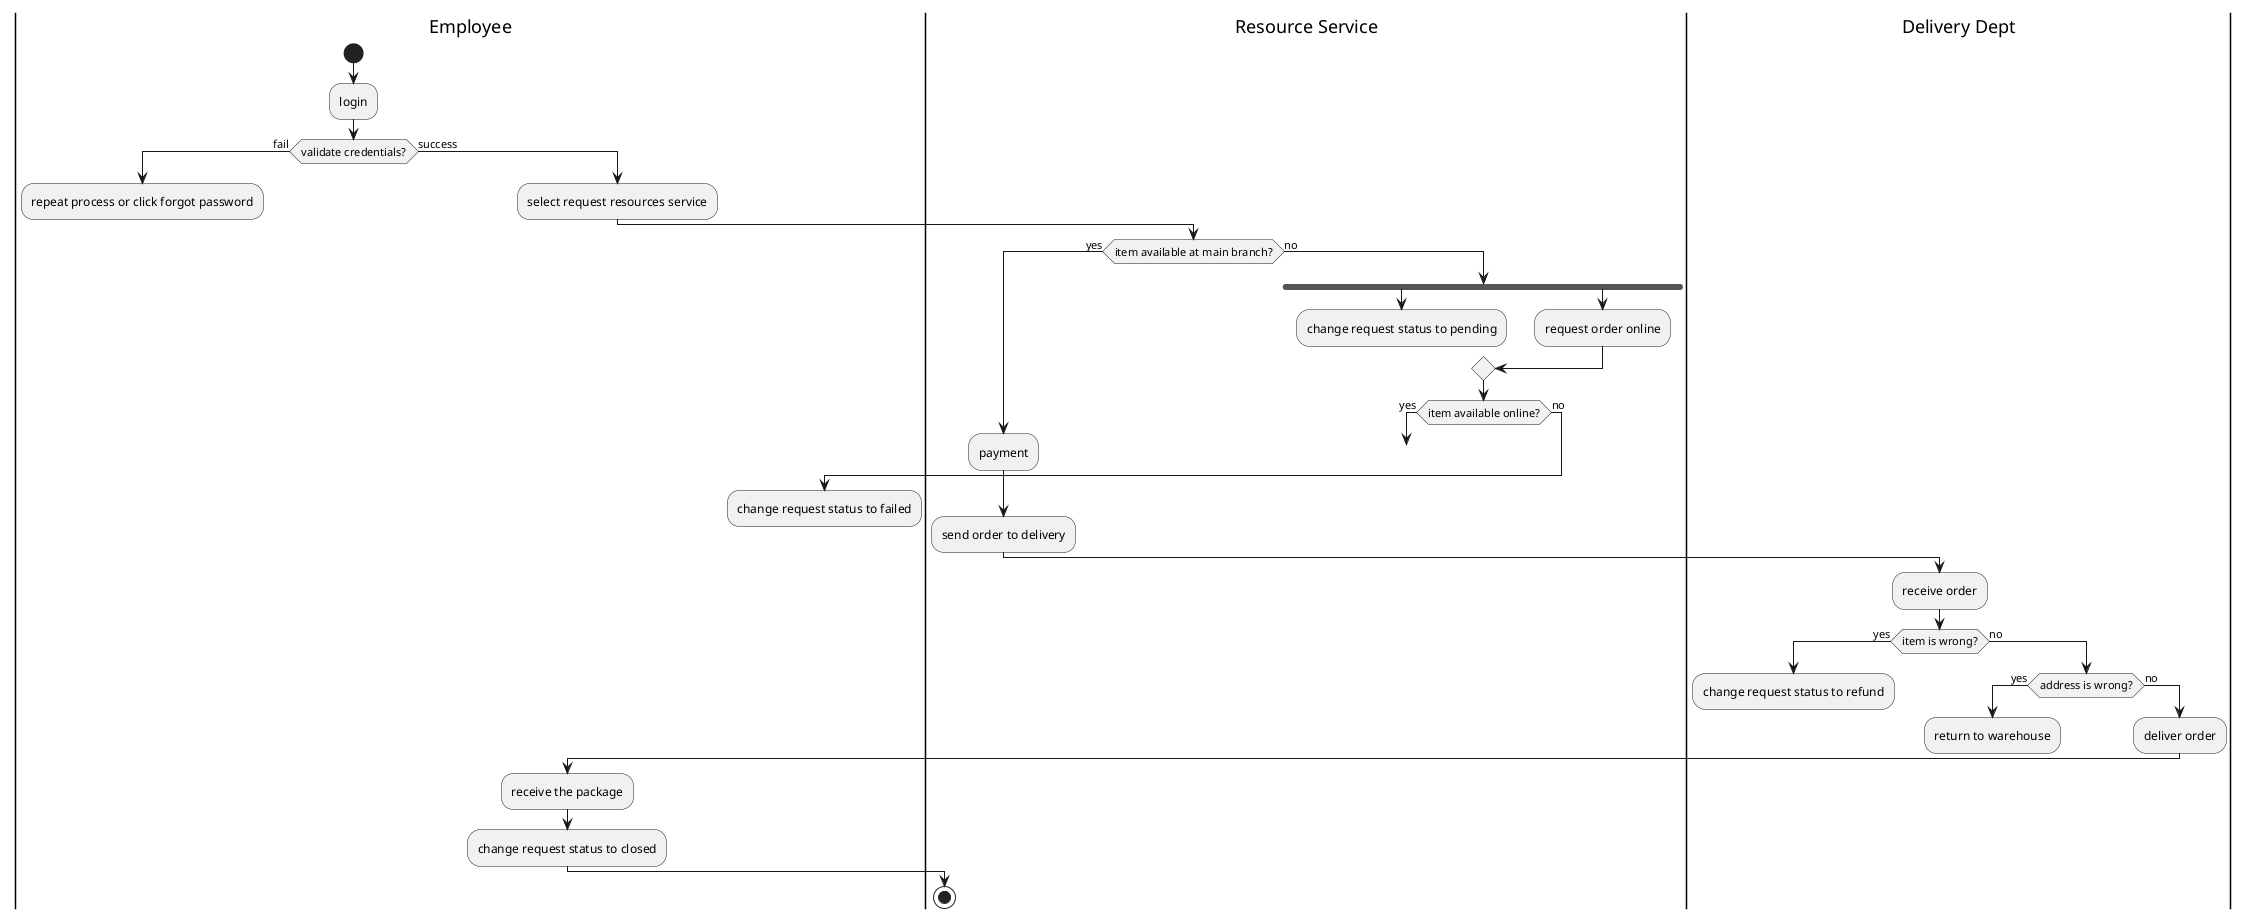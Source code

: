 @startuml
|Employee|
start
:login;
if (validate credentials?) then (fail)
  :repeat process or click forgot password;
  kill
else (success)
  :select request resources service;
  |Resource Service|
  if (item available at main branch?) then (yes)
    label sp_lab1
    label sp_lab1
    label sp_lab1
    label sp_lab1
    label lb
    :payment;
    label sp_lab2
    :send order to delivery;
    |Delivery Dept|
    :receive order;
    if (item is wrong?) then (yes)
      :change request status to refund;
      kill
    else (no)
      if (address is wrong?) then (yes)
        :return to warehouse;
        kill
      else (no)
        :deliver order;
        |Employee|
        :receive the package;
        :change request status to closed;
      endif
    endif
  |Employee|
  else (no)
    |Resource Service|
    fork
      :change request status to pending;
      kill
    forkagain
      :request order online;
    endmerge
    if (item available online?) then (yes)
      goto lb
    else (no)
      label sp_lab
      label sp_lab
      |Employee|
      :change request status to failed;
      kill
    endif
    |Resource Service|
  endif
endif
stop
@enduml